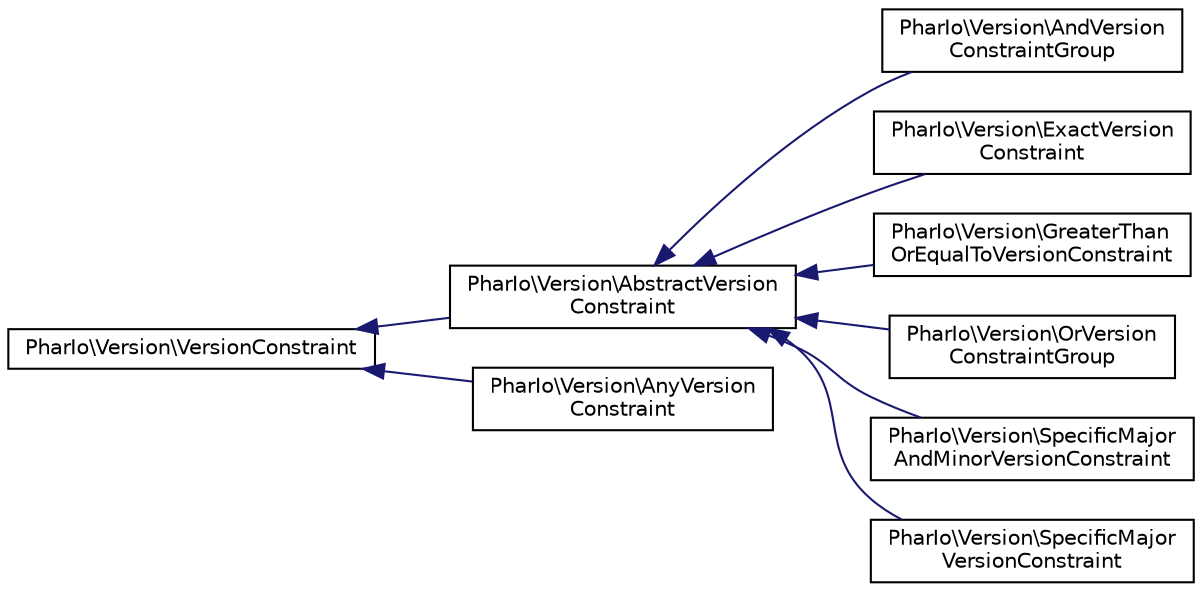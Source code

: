 digraph "Graphical Class Hierarchy"
{
  edge [fontname="Helvetica",fontsize="10",labelfontname="Helvetica",labelfontsize="10"];
  node [fontname="Helvetica",fontsize="10",shape=record];
  rankdir="LR";
  Node0 [label="PharIo\\Version\\VersionConstraint",height=0.2,width=0.4,color="black", fillcolor="white", style="filled",URL="$interfacePharIo_1_1Version_1_1VersionConstraint.html"];
  Node0 -> Node1 [dir="back",color="midnightblue",fontsize="10",style="solid",fontname="Helvetica"];
  Node1 [label="PharIo\\Version\\AbstractVersion\lConstraint",height=0.2,width=0.4,color="black", fillcolor="white", style="filled",URL="$classPharIo_1_1Version_1_1AbstractVersionConstraint.html"];
  Node1 -> Node2 [dir="back",color="midnightblue",fontsize="10",style="solid",fontname="Helvetica"];
  Node2 [label="PharIo\\Version\\AndVersion\lConstraintGroup",height=0.2,width=0.4,color="black", fillcolor="white", style="filled",URL="$classPharIo_1_1Version_1_1AndVersionConstraintGroup.html"];
  Node1 -> Node3 [dir="back",color="midnightblue",fontsize="10",style="solid",fontname="Helvetica"];
  Node3 [label="PharIo\\Version\\ExactVersion\lConstraint",height=0.2,width=0.4,color="black", fillcolor="white", style="filled",URL="$classPharIo_1_1Version_1_1ExactVersionConstraint.html"];
  Node1 -> Node4 [dir="back",color="midnightblue",fontsize="10",style="solid",fontname="Helvetica"];
  Node4 [label="PharIo\\Version\\GreaterThan\lOrEqualToVersionConstraint",height=0.2,width=0.4,color="black", fillcolor="white", style="filled",URL="$classPharIo_1_1Version_1_1GreaterThanOrEqualToVersionConstraint.html"];
  Node1 -> Node5 [dir="back",color="midnightblue",fontsize="10",style="solid",fontname="Helvetica"];
  Node5 [label="PharIo\\Version\\OrVersion\lConstraintGroup",height=0.2,width=0.4,color="black", fillcolor="white", style="filled",URL="$classPharIo_1_1Version_1_1OrVersionConstraintGroup.html"];
  Node1 -> Node6 [dir="back",color="midnightblue",fontsize="10",style="solid",fontname="Helvetica"];
  Node6 [label="PharIo\\Version\\SpecificMajor\lAndMinorVersionConstraint",height=0.2,width=0.4,color="black", fillcolor="white", style="filled",URL="$classPharIo_1_1Version_1_1SpecificMajorAndMinorVersionConstraint.html"];
  Node1 -> Node7 [dir="back",color="midnightblue",fontsize="10",style="solid",fontname="Helvetica"];
  Node7 [label="PharIo\\Version\\SpecificMajor\lVersionConstraint",height=0.2,width=0.4,color="black", fillcolor="white", style="filled",URL="$classPharIo_1_1Version_1_1SpecificMajorVersionConstraint.html"];
  Node0 -> Node8 [dir="back",color="midnightblue",fontsize="10",style="solid",fontname="Helvetica"];
  Node8 [label="PharIo\\Version\\AnyVersion\lConstraint",height=0.2,width=0.4,color="black", fillcolor="white", style="filled",URL="$classPharIo_1_1Version_1_1AnyVersionConstraint.html"];
}
